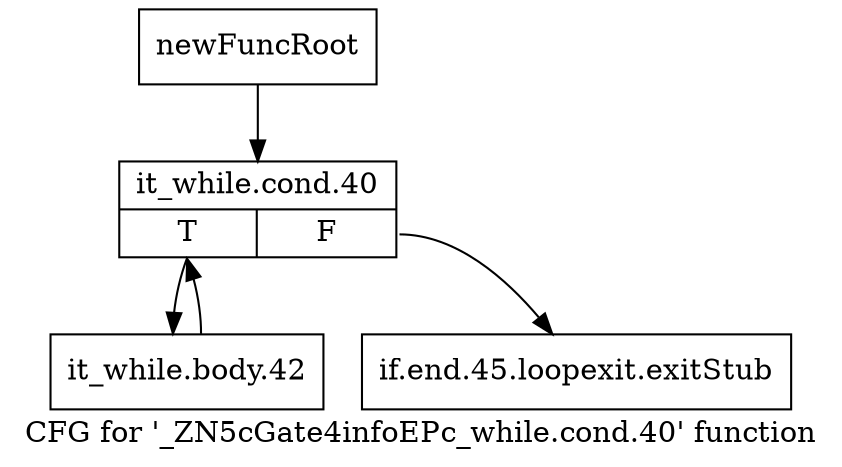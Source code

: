 digraph "CFG for '_ZN5cGate4infoEPc_while.cond.40' function" {
	label="CFG for '_ZN5cGate4infoEPc_while.cond.40' function";

	Node0x218bb20 [shape=record,label="{newFuncRoot}"];
	Node0x218bb20 -> Node0x218bbc0;
	Node0x218bb70 [shape=record,label="{if.end.45.loopexit.exitStub}"];
	Node0x218bbc0 [shape=record,label="{it_while.cond.40|{<s0>T|<s1>F}}"];
	Node0x218bbc0:s0 -> Node0x218bc10;
	Node0x218bbc0:s1 -> Node0x218bb70;
	Node0x218bc10 [shape=record,label="{it_while.body.42}"];
	Node0x218bc10 -> Node0x218bbc0;
}
